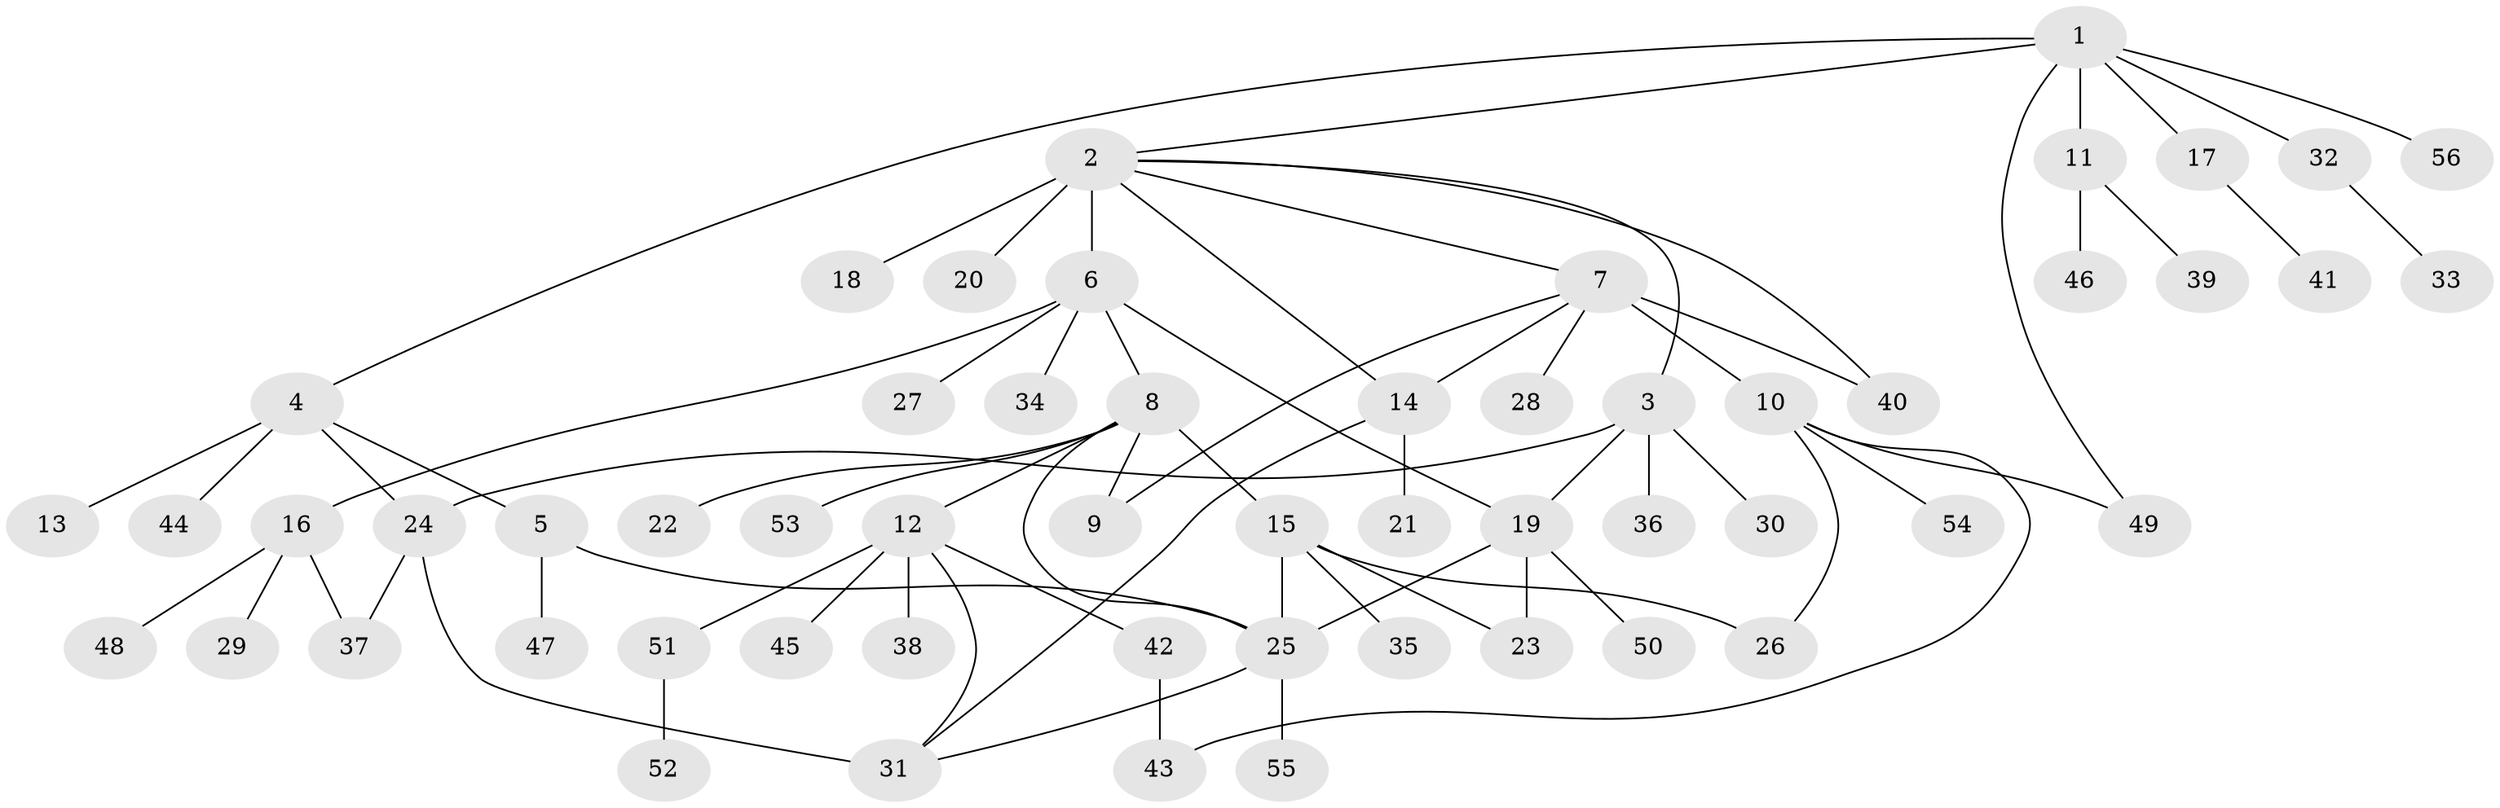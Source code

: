// original degree distribution, {8: 0.03571428571428571, 12: 0.008928571428571428, 7: 0.017857142857142856, 4: 0.05357142857142857, 11: 0.017857142857142856, 2: 0.29464285714285715, 1: 0.5, 6: 0.017857142857142856, 5: 0.008928571428571428, 3: 0.044642857142857144}
// Generated by graph-tools (version 1.1) at 2025/35/03/09/25 02:35:23]
// undirected, 56 vertices, 71 edges
graph export_dot {
graph [start="1"]
  node [color=gray90,style=filled];
  1;
  2;
  3;
  4;
  5;
  6;
  7;
  8;
  9;
  10;
  11;
  12;
  13;
  14;
  15;
  16;
  17;
  18;
  19;
  20;
  21;
  22;
  23;
  24;
  25;
  26;
  27;
  28;
  29;
  30;
  31;
  32;
  33;
  34;
  35;
  36;
  37;
  38;
  39;
  40;
  41;
  42;
  43;
  44;
  45;
  46;
  47;
  48;
  49;
  50;
  51;
  52;
  53;
  54;
  55;
  56;
  1 -- 2 [weight=1.0];
  1 -- 4 [weight=1.0];
  1 -- 11 [weight=1.0];
  1 -- 17 [weight=1.0];
  1 -- 32 [weight=1.0];
  1 -- 49 [weight=1.0];
  1 -- 56 [weight=1.0];
  2 -- 3 [weight=1.0];
  2 -- 6 [weight=1.0];
  2 -- 7 [weight=1.0];
  2 -- 14 [weight=1.0];
  2 -- 18 [weight=1.0];
  2 -- 20 [weight=4.0];
  2 -- 40 [weight=1.0];
  3 -- 19 [weight=1.0];
  3 -- 24 [weight=1.0];
  3 -- 30 [weight=2.0];
  3 -- 36 [weight=2.0];
  4 -- 5 [weight=1.0];
  4 -- 13 [weight=1.0];
  4 -- 24 [weight=1.0];
  4 -- 44 [weight=2.0];
  5 -- 25 [weight=1.0];
  5 -- 47 [weight=1.0];
  6 -- 8 [weight=1.0];
  6 -- 16 [weight=1.0];
  6 -- 19 [weight=1.0];
  6 -- 27 [weight=1.0];
  6 -- 34 [weight=5.0];
  7 -- 9 [weight=1.0];
  7 -- 10 [weight=5.0];
  7 -- 14 [weight=1.0];
  7 -- 28 [weight=1.0];
  7 -- 40 [weight=1.0];
  8 -- 9 [weight=1.0];
  8 -- 12 [weight=1.0];
  8 -- 15 [weight=1.0];
  8 -- 22 [weight=1.0];
  8 -- 25 [weight=1.0];
  8 -- 53 [weight=1.0];
  10 -- 26 [weight=1.0];
  10 -- 43 [weight=1.0];
  10 -- 49 [weight=1.0];
  10 -- 54 [weight=1.0];
  11 -- 39 [weight=1.0];
  11 -- 46 [weight=1.0];
  12 -- 31 [weight=1.0];
  12 -- 38 [weight=1.0];
  12 -- 42 [weight=1.0];
  12 -- 45 [weight=1.0];
  12 -- 51 [weight=1.0];
  14 -- 21 [weight=1.0];
  14 -- 31 [weight=1.0];
  15 -- 23 [weight=1.0];
  15 -- 25 [weight=1.0];
  15 -- 26 [weight=3.0];
  15 -- 35 [weight=1.0];
  16 -- 29 [weight=1.0];
  16 -- 37 [weight=1.0];
  16 -- 48 [weight=1.0];
  17 -- 41 [weight=1.0];
  19 -- 23 [weight=1.0];
  19 -- 25 [weight=1.0];
  19 -- 50 [weight=1.0];
  24 -- 31 [weight=3.0];
  24 -- 37 [weight=1.0];
  25 -- 31 [weight=1.0];
  25 -- 55 [weight=1.0];
  32 -- 33 [weight=1.0];
  42 -- 43 [weight=1.0];
  51 -- 52 [weight=1.0];
}
